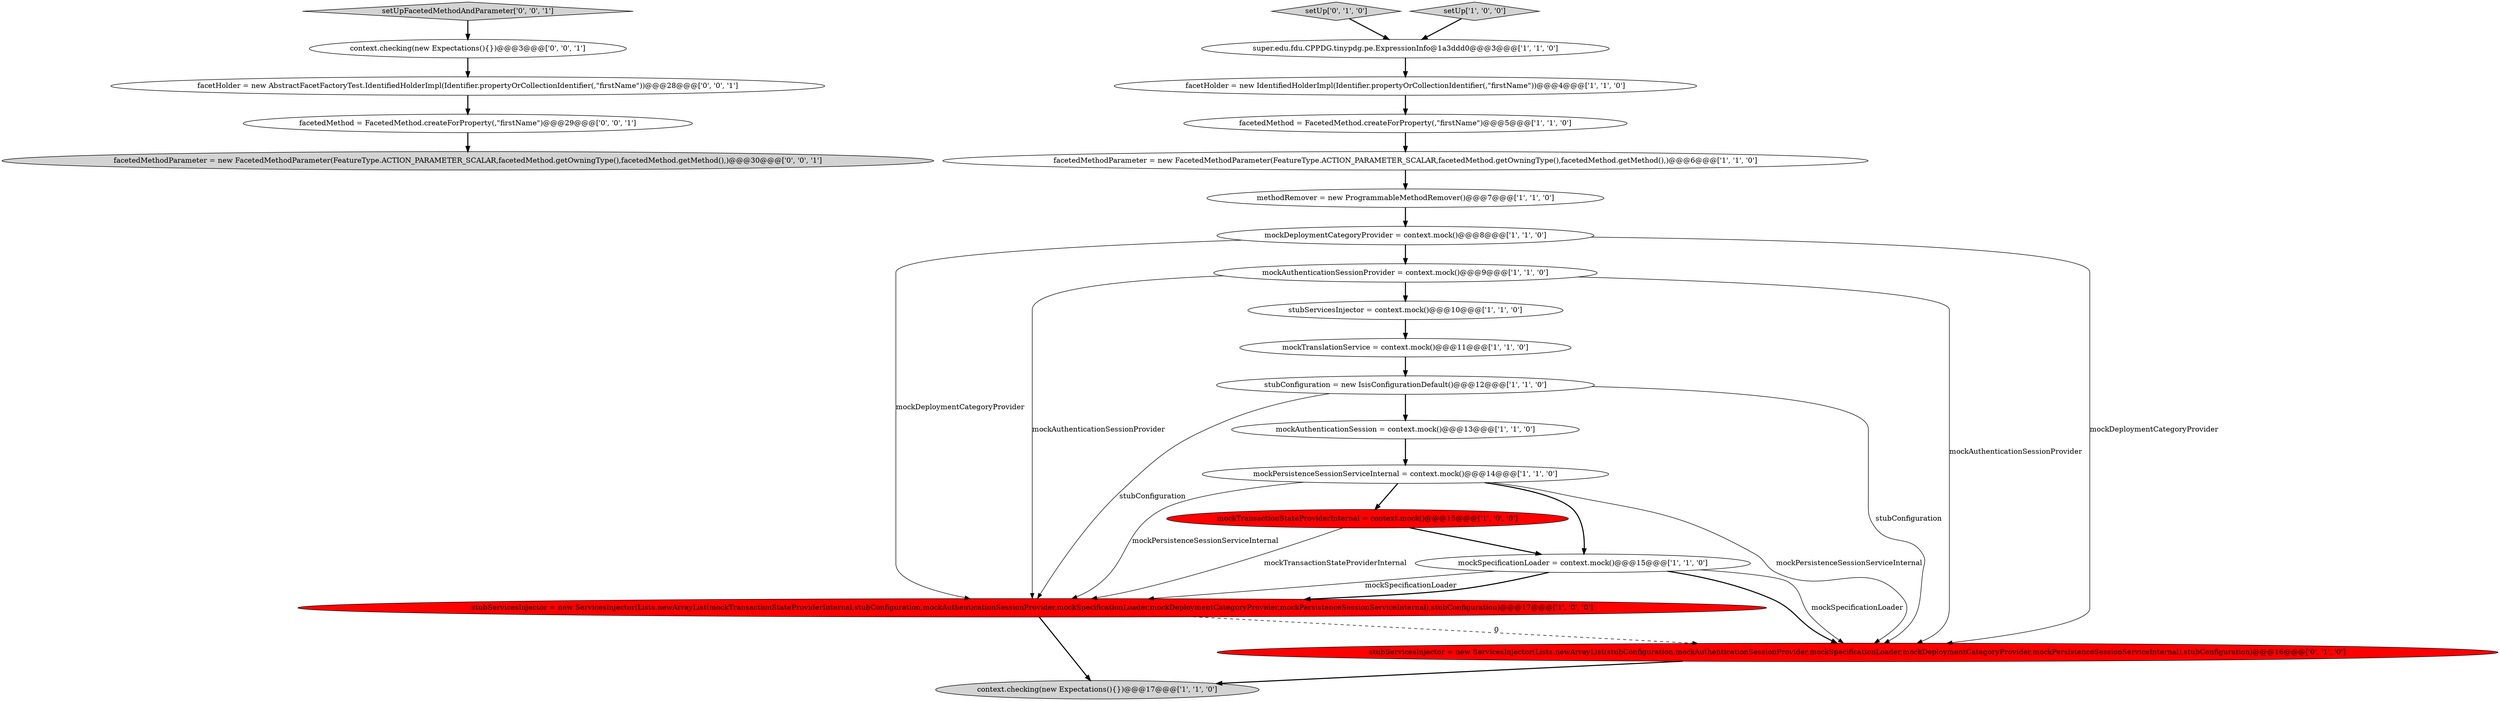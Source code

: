 digraph {
23 [style = filled, label = "facetedMethodParameter = new FacetedMethodParameter(FeatureType.ACTION_PARAMETER_SCALAR,facetedMethod.getOwningType(),facetedMethod.getMethod(),)@@@30@@@['0', '0', '1']", fillcolor = lightgray, shape = ellipse image = "AAA0AAABBB3BBB"];
16 [style = filled, label = "super.edu.fdu.CPPDG.tinypdg.pe.ExpressionInfo@1a3ddd0@@@3@@@['1', '1', '0']", fillcolor = white, shape = ellipse image = "AAA0AAABBB1BBB"];
21 [style = filled, label = "facetHolder = new AbstractFacetFactoryTest.IdentifiedHolderImpl(Identifier.propertyOrCollectionIdentifier(,\"firstName\"))@@@28@@@['0', '0', '1']", fillcolor = white, shape = ellipse image = "AAA0AAABBB3BBB"];
4 [style = filled, label = "facetedMethodParameter = new FacetedMethodParameter(FeatureType.ACTION_PARAMETER_SCALAR,facetedMethod.getOwningType(),facetedMethod.getMethod(),)@@@6@@@['1', '1', '0']", fillcolor = white, shape = ellipse image = "AAA0AAABBB1BBB"];
2 [style = filled, label = "mockTranslationService = context.mock()@@@11@@@['1', '1', '0']", fillcolor = white, shape = ellipse image = "AAA0AAABBB1BBB"];
0 [style = filled, label = "mockAuthenticationSessionProvider = context.mock()@@@9@@@['1', '1', '0']", fillcolor = white, shape = ellipse image = "AAA0AAABBB1BBB"];
9 [style = filled, label = "stubServicesInjector = new ServicesInjector(Lists.newArrayList(mockTransactionStateProviderInternal,stubConfiguration,mockAuthenticationSessionProvider,mockSpecificationLoader,mockDeploymentCategoryProvider,mockPersistenceSessionServiceInternal),stubConfiguration)@@@17@@@['1', '0', '0']", fillcolor = red, shape = ellipse image = "AAA1AAABBB1BBB"];
1 [style = filled, label = "mockDeploymentCategoryProvider = context.mock()@@@8@@@['1', '1', '0']", fillcolor = white, shape = ellipse image = "AAA0AAABBB1BBB"];
6 [style = filled, label = "mockTransactionStateProviderInternal = context.mock()@@@15@@@['1', '0', '0']", fillcolor = red, shape = ellipse image = "AAA1AAABBB1BBB"];
5 [style = filled, label = "mockAuthenticationSession = context.mock()@@@13@@@['1', '1', '0']", fillcolor = white, shape = ellipse image = "AAA0AAABBB1BBB"];
17 [style = filled, label = "setUp['0', '1', '0']", fillcolor = lightgray, shape = diamond image = "AAA0AAABBB2BBB"];
19 [style = filled, label = "context.checking(new Expectations(){})@@@3@@@['0', '0', '1']", fillcolor = white, shape = ellipse image = "AAA0AAABBB3BBB"];
11 [style = filled, label = "facetHolder = new IdentifiedHolderImpl(Identifier.propertyOrCollectionIdentifier(,\"firstName\"))@@@4@@@['1', '1', '0']", fillcolor = white, shape = ellipse image = "AAA0AAABBB1BBB"];
18 [style = filled, label = "stubServicesInjector = new ServicesInjector(Lists.newArrayList(stubConfiguration,mockAuthenticationSessionProvider,mockSpecificationLoader,mockDeploymentCategoryProvider,mockPersistenceSessionServiceInternal),stubConfiguration)@@@16@@@['0', '1', '0']", fillcolor = red, shape = ellipse image = "AAA1AAABBB2BBB"];
20 [style = filled, label = "setUpFacetedMethodAndParameter['0', '0', '1']", fillcolor = lightgray, shape = diamond image = "AAA0AAABBB3BBB"];
13 [style = filled, label = "mockSpecificationLoader = context.mock()@@@15@@@['1', '1', '0']", fillcolor = white, shape = ellipse image = "AAA0AAABBB1BBB"];
3 [style = filled, label = "setUp['1', '0', '0']", fillcolor = lightgray, shape = diamond image = "AAA0AAABBB1BBB"];
10 [style = filled, label = "facetedMethod = FacetedMethod.createForProperty(,\"firstName\")@@@5@@@['1', '1', '0']", fillcolor = white, shape = ellipse image = "AAA0AAABBB1BBB"];
8 [style = filled, label = "mockPersistenceSessionServiceInternal = context.mock()@@@14@@@['1', '1', '0']", fillcolor = white, shape = ellipse image = "AAA0AAABBB1BBB"];
14 [style = filled, label = "context.checking(new Expectations(){})@@@17@@@['1', '1', '0']", fillcolor = lightgray, shape = ellipse image = "AAA0AAABBB1BBB"];
7 [style = filled, label = "stubServicesInjector = context.mock()@@@10@@@['1', '1', '0']", fillcolor = white, shape = ellipse image = "AAA0AAABBB1BBB"];
22 [style = filled, label = "facetedMethod = FacetedMethod.createForProperty(,\"firstName\")@@@29@@@['0', '0', '1']", fillcolor = white, shape = ellipse image = "AAA0AAABBB3BBB"];
12 [style = filled, label = "methodRemover = new ProgrammableMethodRemover()@@@7@@@['1', '1', '0']", fillcolor = white, shape = ellipse image = "AAA0AAABBB1BBB"];
15 [style = filled, label = "stubConfiguration = new IsisConfigurationDefault()@@@12@@@['1', '1', '0']", fillcolor = white, shape = ellipse image = "AAA0AAABBB1BBB"];
5->8 [style = bold, label=""];
16->11 [style = bold, label=""];
15->9 [style = solid, label="stubConfiguration"];
13->9 [style = solid, label="mockSpecificationLoader"];
13->18 [style = solid, label="mockSpecificationLoader"];
9->18 [style = dashed, label="0"];
0->18 [style = solid, label="mockAuthenticationSessionProvider"];
8->18 [style = solid, label="mockPersistenceSessionServiceInternal"];
8->6 [style = bold, label=""];
1->0 [style = bold, label=""];
3->16 [style = bold, label=""];
8->13 [style = bold, label=""];
12->1 [style = bold, label=""];
22->23 [style = bold, label=""];
1->18 [style = solid, label="mockDeploymentCategoryProvider"];
15->5 [style = bold, label=""];
0->7 [style = bold, label=""];
21->22 [style = bold, label=""];
11->10 [style = bold, label=""];
7->2 [style = bold, label=""];
6->9 [style = solid, label="mockTransactionStateProviderInternal"];
6->13 [style = bold, label=""];
2->15 [style = bold, label=""];
9->14 [style = bold, label=""];
10->4 [style = bold, label=""];
4->12 [style = bold, label=""];
1->9 [style = solid, label="mockDeploymentCategoryProvider"];
15->18 [style = solid, label="stubConfiguration"];
13->9 [style = bold, label=""];
8->9 [style = solid, label="mockPersistenceSessionServiceInternal"];
20->19 [style = bold, label=""];
18->14 [style = bold, label=""];
17->16 [style = bold, label=""];
13->18 [style = bold, label=""];
0->9 [style = solid, label="mockAuthenticationSessionProvider"];
19->21 [style = bold, label=""];
}
